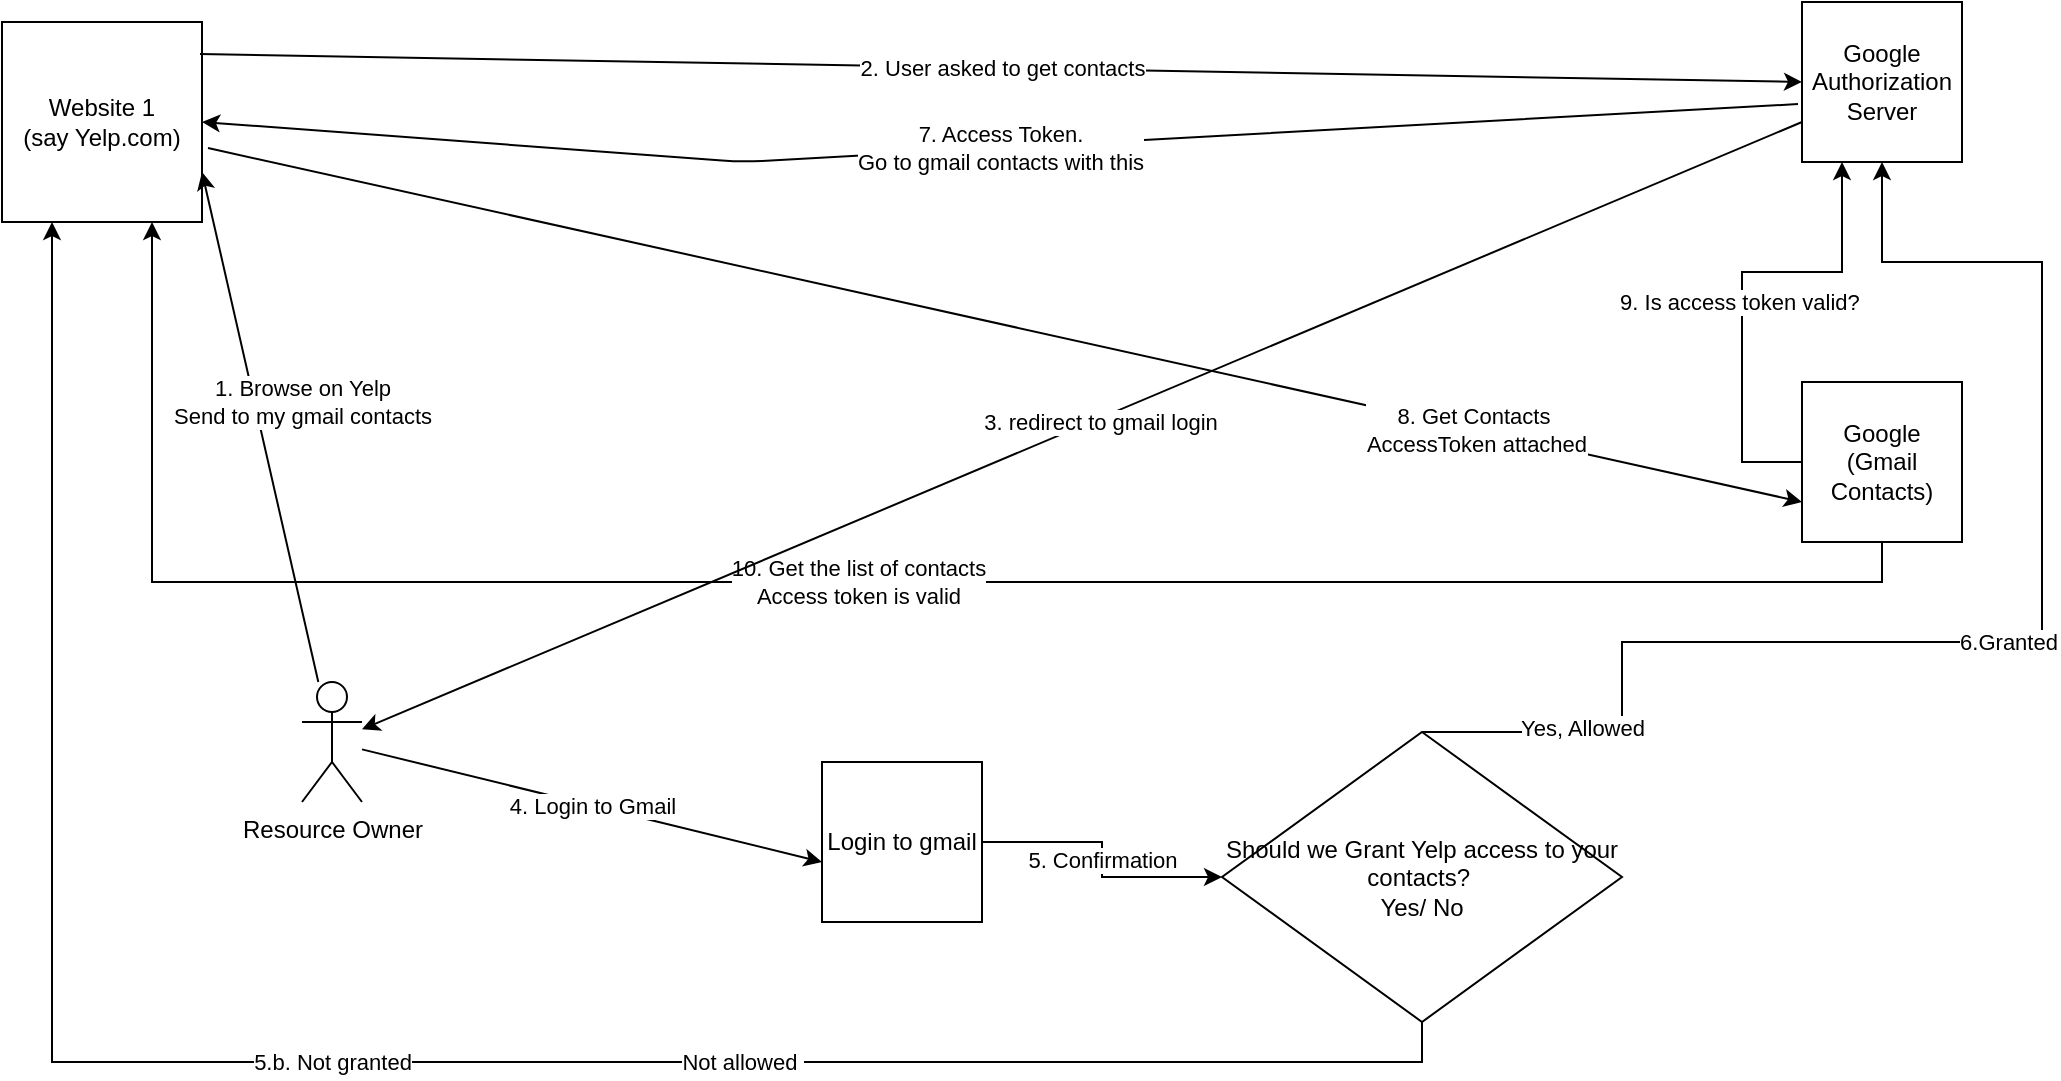 <mxfile version="14.2.9" type="github">
  <diagram id="3mn2--Jh7JQnOu6HmNKb" name="Page-1">
    <mxGraphModel dx="1297" dy="802" grid="1" gridSize="10" guides="1" tooltips="1" connect="1" arrows="1" fold="1" page="1" pageScale="1" pageWidth="1100" pageHeight="850" math="0" shadow="0">
      <root>
        <mxCell id="0" />
        <mxCell id="1" parent="0" />
        <mxCell id="Ahv-mG9WgOXz13vFAPab-1" value="Resource Owner" style="shape=umlActor;verticalLabelPosition=bottom;verticalAlign=top;html=1;outlineConnect=0;" vertex="1" parent="1">
          <mxGeometry x="180" y="350" width="30" height="60" as="geometry" />
        </mxCell>
        <mxCell id="Ahv-mG9WgOXz13vFAPab-4" value="Website 1&lt;br&gt;(say Yelp.com)" style="whiteSpace=wrap;html=1;aspect=fixed;" vertex="1" parent="1">
          <mxGeometry x="30" y="20" width="100" height="100" as="geometry" />
        </mxCell>
        <mxCell id="Ahv-mG9WgOXz13vFAPab-39" value="9. Is access token valid?&amp;nbsp;" style="edgeStyle=orthogonalEdgeStyle;rounded=0;orthogonalLoop=1;jettySize=auto;html=1;entryX=0.25;entryY=1;entryDx=0;entryDy=0;" edge="1" parent="1" source="Ahv-mG9WgOXz13vFAPab-5" target="Ahv-mG9WgOXz13vFAPab-6">
          <mxGeometry x="-0.043" relative="1" as="geometry">
            <Array as="points">
              <mxPoint x="900" y="240" />
              <mxPoint x="900" y="145" />
              <mxPoint x="950" y="145" />
            </Array>
            <mxPoint as="offset" />
          </mxGeometry>
        </mxCell>
        <mxCell id="Ahv-mG9WgOXz13vFAPab-40" value="10. Get the list of contacts&lt;br&gt;Access token is valid" style="edgeStyle=orthogonalEdgeStyle;rounded=0;orthogonalLoop=1;jettySize=auto;html=1;exitX=0.5;exitY=1;exitDx=0;exitDy=0;entryX=0.75;entryY=1;entryDx=0;entryDy=0;" edge="1" parent="1" source="Ahv-mG9WgOXz13vFAPab-5" target="Ahv-mG9WgOXz13vFAPab-4">
          <mxGeometry relative="1" as="geometry">
            <mxPoint x="110" y="130" as="targetPoint" />
            <mxPoint x="970" y="300" as="sourcePoint" />
          </mxGeometry>
        </mxCell>
        <mxCell id="Ahv-mG9WgOXz13vFAPab-5" value="Google&lt;br&gt;(Gmail Contacts)" style="whiteSpace=wrap;html=1;aspect=fixed;" vertex="1" parent="1">
          <mxGeometry x="930" y="200" width="80" height="80" as="geometry" />
        </mxCell>
        <mxCell id="Ahv-mG9WgOXz13vFAPab-6" value="Google&lt;br&gt;Authorization Server" style="whiteSpace=wrap;html=1;aspect=fixed;" vertex="1" parent="1">
          <mxGeometry x="930" y="10" width="80" height="80" as="geometry" />
        </mxCell>
        <mxCell id="Ahv-mG9WgOXz13vFAPab-7" value="" style="endArrow=classic;html=1;entryX=1;entryY=0.75;entryDx=0;entryDy=0;" edge="1" parent="1" source="Ahv-mG9WgOXz13vFAPab-1" target="Ahv-mG9WgOXz13vFAPab-4">
          <mxGeometry relative="1" as="geometry">
            <mxPoint x="145" y="410" as="sourcePoint" />
            <mxPoint x="140" y="270" as="targetPoint" />
            <Array as="points" />
          </mxGeometry>
        </mxCell>
        <mxCell id="Ahv-mG9WgOXz13vFAPab-8" value="1. Browse on Yelp&lt;br&gt;Send to my gmail contacts" style="edgeLabel;resizable=0;html=1;align=center;verticalAlign=middle;" connectable="0" vertex="1" parent="Ahv-mG9WgOXz13vFAPab-7">
          <mxGeometry relative="1" as="geometry">
            <mxPoint x="20.97" y="-12.28" as="offset" />
          </mxGeometry>
        </mxCell>
        <mxCell id="Ahv-mG9WgOXz13vFAPab-11" value="" style="endArrow=classic;html=1;exitX=0.99;exitY=0.16;exitDx=0;exitDy=0;entryX=0;entryY=0.5;entryDx=0;entryDy=0;exitPerimeter=0;" edge="1" parent="1" source="Ahv-mG9WgOXz13vFAPab-4" target="Ahv-mG9WgOXz13vFAPab-6">
          <mxGeometry relative="1" as="geometry">
            <mxPoint x="220" y="350" as="sourcePoint" />
            <mxPoint x="240" y="390" as="targetPoint" />
            <Array as="points" />
          </mxGeometry>
        </mxCell>
        <mxCell id="Ahv-mG9WgOXz13vFAPab-12" value="2. User asked to get contacts" style="edgeLabel;resizable=0;html=1;align=center;verticalAlign=middle;" connectable="0" vertex="1" parent="Ahv-mG9WgOXz13vFAPab-11">
          <mxGeometry relative="1" as="geometry" />
        </mxCell>
        <mxCell id="Ahv-mG9WgOXz13vFAPab-17" value="3. redirect to gmail login" style="endArrow=classic;html=1;exitX=0;exitY=0.75;exitDx=0;exitDy=0;" edge="1" parent="1" source="Ahv-mG9WgOXz13vFAPab-6" target="Ahv-mG9WgOXz13vFAPab-1">
          <mxGeometry x="-0.021" y="1" relative="1" as="geometry">
            <mxPoint x="480" y="340" as="sourcePoint" />
            <mxPoint x="210" y="400" as="targetPoint" />
            <mxPoint x="1" as="offset" />
          </mxGeometry>
        </mxCell>
        <mxCell id="Ahv-mG9WgOXz13vFAPab-19" value="4. Login to Gmail" style="endArrow=classic;html=1;" edge="1" parent="1" source="Ahv-mG9WgOXz13vFAPab-1">
          <mxGeometry relative="1" as="geometry">
            <mxPoint x="190" y="440" as="sourcePoint" />
            <mxPoint x="440" y="440" as="targetPoint" />
          </mxGeometry>
        </mxCell>
        <mxCell id="Ahv-mG9WgOXz13vFAPab-23" value="5. Confirmation" style="edgeStyle=orthogonalEdgeStyle;rounded=0;orthogonalLoop=1;jettySize=auto;html=1;entryX=0;entryY=0.5;entryDx=0;entryDy=0;" edge="1" parent="1" source="Ahv-mG9WgOXz13vFAPab-21" target="Ahv-mG9WgOXz13vFAPab-24">
          <mxGeometry relative="1" as="geometry">
            <mxPoint x="580" y="430" as="targetPoint" />
          </mxGeometry>
        </mxCell>
        <mxCell id="Ahv-mG9WgOXz13vFAPab-21" value="Login to gmail" style="whiteSpace=wrap;html=1;aspect=fixed;" vertex="1" parent="1">
          <mxGeometry x="440" y="390" width="80" height="80" as="geometry" />
        </mxCell>
        <mxCell id="Ahv-mG9WgOXz13vFAPab-27" value="Not allowed&amp;nbsp;" style="edgeStyle=orthogonalEdgeStyle;rounded=0;orthogonalLoop=1;jettySize=auto;html=1;exitX=0.5;exitY=1;exitDx=0;exitDy=0;entryX=0.25;entryY=1;entryDx=0;entryDy=0;" edge="1" parent="1" source="Ahv-mG9WgOXz13vFAPab-24" target="Ahv-mG9WgOXz13vFAPab-4">
          <mxGeometry x="-0.359" relative="1" as="geometry">
            <mxPoint as="offset" />
          </mxGeometry>
        </mxCell>
        <mxCell id="Ahv-mG9WgOXz13vFAPab-31" value="5.b. Not granted" style="edgeLabel;html=1;align=center;verticalAlign=middle;resizable=0;points=[];" vertex="1" connectable="0" parent="Ahv-mG9WgOXz13vFAPab-27">
          <mxGeometry x="0.004" y="2" relative="1" as="geometry">
            <mxPoint y="-2" as="offset" />
          </mxGeometry>
        </mxCell>
        <mxCell id="Ahv-mG9WgOXz13vFAPab-29" value="6.Granted" style="edgeStyle=orthogonalEdgeStyle;rounded=0;orthogonalLoop=1;jettySize=auto;html=1;exitX=0.5;exitY=0;exitDx=0;exitDy=0;" edge="1" parent="1" source="Ahv-mG9WgOXz13vFAPab-24" target="Ahv-mG9WgOXz13vFAPab-6">
          <mxGeometry relative="1" as="geometry">
            <mxPoint x="910" y="100" as="targetPoint" />
            <Array as="points">
              <mxPoint x="840" y="375" />
              <mxPoint x="840" y="330" />
              <mxPoint x="1050" y="330" />
              <mxPoint x="1050" y="140" />
              <mxPoint x="970" y="140" />
            </Array>
          </mxGeometry>
        </mxCell>
        <mxCell id="Ahv-mG9WgOXz13vFAPab-30" value="Yes, Allowed" style="edgeLabel;html=1;align=center;verticalAlign=middle;resizable=0;points=[];" vertex="1" connectable="0" parent="Ahv-mG9WgOXz13vFAPab-29">
          <mxGeometry x="-0.763" y="2" relative="1" as="geometry">
            <mxPoint as="offset" />
          </mxGeometry>
        </mxCell>
        <mxCell id="Ahv-mG9WgOXz13vFAPab-24" value="&lt;span&gt;Should we Grant Yelp access to your contacts?&amp;nbsp;&lt;/span&gt;&lt;br&gt;&lt;span&gt;Yes/ No&lt;/span&gt;" style="rhombus;whiteSpace=wrap;html=1;" vertex="1" parent="1">
          <mxGeometry x="640" y="375" width="200" height="145" as="geometry" />
        </mxCell>
        <mxCell id="Ahv-mG9WgOXz13vFAPab-34" value="7. Access Token. &lt;br&gt;Go to gmail contacts with this" style="endArrow=classic;html=1;exitX=-0.025;exitY=0.638;exitDx=0;exitDy=0;exitPerimeter=0;entryX=1;entryY=0.5;entryDx=0;entryDy=0;" edge="1" parent="1" source="Ahv-mG9WgOXz13vFAPab-6" target="Ahv-mG9WgOXz13vFAPab-4">
          <mxGeometry width="50" height="50" relative="1" as="geometry">
            <mxPoint x="420" y="180" as="sourcePoint" />
            <mxPoint x="470" y="130" as="targetPoint" />
            <Array as="points">
              <mxPoint x="400" y="90" />
            </Array>
          </mxGeometry>
        </mxCell>
        <mxCell id="Ahv-mG9WgOXz13vFAPab-37" value="" style="endArrow=classic;html=1;exitX=1.03;exitY=0.63;exitDx=0;exitDy=0;exitPerimeter=0;entryX=0;entryY=0.75;entryDx=0;entryDy=0;" edge="1" parent="1" source="Ahv-mG9WgOXz13vFAPab-4" target="Ahv-mG9WgOXz13vFAPab-5">
          <mxGeometry width="50" height="50" relative="1" as="geometry">
            <mxPoint x="520" y="370" as="sourcePoint" />
            <mxPoint x="920" y="260" as="targetPoint" />
          </mxGeometry>
        </mxCell>
        <mxCell id="Ahv-mG9WgOXz13vFAPab-38" value="8. Get Contacts&amp;nbsp;&lt;br&gt;AccessToken attached" style="edgeLabel;html=1;align=center;verticalAlign=middle;resizable=0;points=[];" vertex="1" connectable="0" parent="Ahv-mG9WgOXz13vFAPab-37">
          <mxGeometry x="0.591" relative="1" as="geometry">
            <mxPoint as="offset" />
          </mxGeometry>
        </mxCell>
      </root>
    </mxGraphModel>
  </diagram>
</mxfile>
